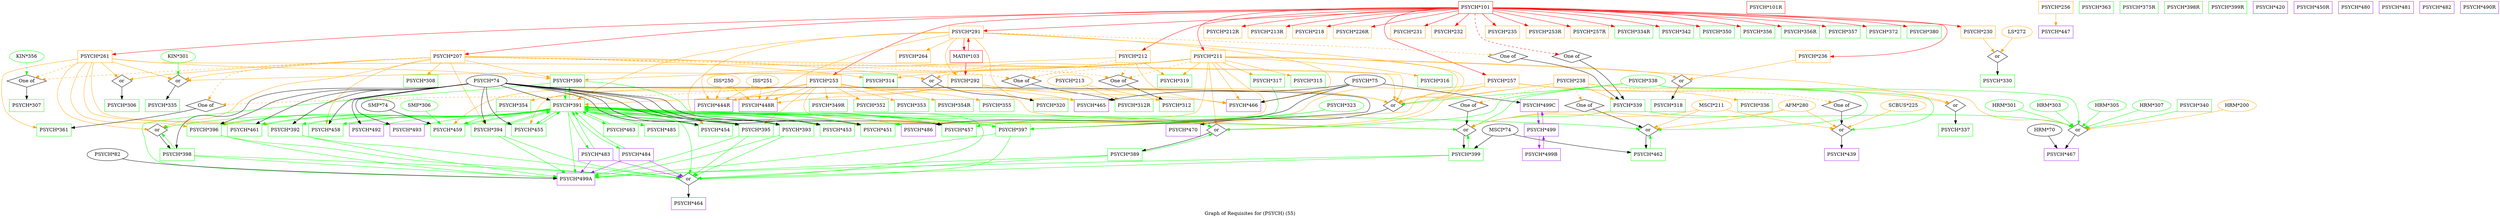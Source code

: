 strict digraph "" {
	graph [bb="0,0,6945.5,635",
		label="Graph of Requisites for (PSYCH) (55)",
		lheight=0.21,
		lp="3472.8,11.5",
		lwidth=3.69
	];
	node [label="\N"];
	"PSYCH*101"	[color=red,
		height=0.5,
		pos="2759.5,617",
		shape=box,
		width=1.4028];
	"PSYCH*207"	[color=orange,
		height=0.5,
		pos="1853.5,473",
		shape=box,
		width=1.4028];
	"PSYCH*101" -> "PSYCH*207"	[color=red,
		pos="e,1904.1,480.52 2708.6,611.39 2659.7,605.4 2585,592.03 2526.5,563 2504.2,551.93 2506.6,536.37 2483.5,527 2383.2,486.28 2105.3,501.35 \
1997.5,491 1970.1,488.37 1939.8,484.88 1914.1,481.74"];
	"PSYCH*211"	[color=orange,
		height=0.5,
		pos="1099.5,473",
		shape=box,
		width=1.4028];
	"PSYCH*101" -> "PSYCH*211"	[color=red,
		pos="e,1150.3,475.47 2708.8,615.46 2650.9,612.84 2555,602.26 2483.5,563 2464.2,552.41 2469.5,536.11 2449.5,527 2419.8,513.49 1420.5,483.39 \
1160.7,475.78"];
	"PSYCH*212"	[color=orange,
		height=0.5,
		pos="476.5,473",
		shape=box,
		width=1.4028];
	"PSYCH*101" -> "PSYCH*212"	[color=red,
		pos="e,527.34,475.59 2708.6,616.29 2572.4,616.39 2202.6,612.02 2092.5,563 2071.2,553.54 2076,535.97 2054.5,527 2045.6,523.27 827.04,484.96 \
537.64,475.91"];
	"PSYCH*212R"	[color=orange,
		height=0.5,
		pos="1609.5,545",
		shape=box,
		width=1.5556];
	"PSYCH*101" -> "PSYCH*212R"	[color=red,
		pos="e,1665.7,561.46 2708.9,614.92 2525.9,610.79 1897.3,594.72 1675.7,562.94"];
	"PSYCH*213R"	[color=orange,
		height=0.5,
		pos="1739.5,545",
		shape=box,
		width=1.5556];
	"PSYCH*101" -> "PSYCH*213R"	[color=red,
		pos="e,1795.7,561.44 2708.9,614.53 2540.8,609.44 2000.8,591.4 1805.9,562.98"];
	"PSYCH*218"	[color=orange,
		height=0.5,
		pos="1864.5,545",
		shape=box,
		width=1.4028];
	"PSYCH*101" -> "PSYCH*218"	[color=red,
		pos="e,1915.1,561.14 2708.7,616.52 2579.2,617.03 2226.4,613.45 1925.3,562.88"];
	"PSYCH*226R"	[color=orange,
		height=0.5,
		pos="1989.5,545",
		shape=box,
		width=1.5556];
	"PSYCH*101" -> "PSYCH*226R"	[color=red,
		pos="e,2045.5,560.45 2708.7,614.98 2592.8,612.04 2300.6,601.14 2059.5,563 2058.2,562.8 2056.9,562.58 2055.6,562.36"];
	"PSYCH*230"	[color=orange,
		height=0.5,
		pos="4641.5,545",
		shape=box,
		width=1.4028];
	"PSYCH*101" -> "PSYCH*230"	[color=red,
		pos="e,4590.8,561.47 2810.1,615.29 3081.5,611.37 4361.2,591.6 4580.9,562.89"];
	"PSYCH*231"	[color=orange,
		height=0.5,
		pos="2152.5,545",
		shape=box,
		width=1.4028];
	"PSYCH*101" -> "PSYCH*231"	[color=red,
		pos="e,2203.2,561.25 2708.8,614.21 2613.3,610.18 2400.1,597.96 2213.2,563.14"];
	"PSYCH*232"	[color=orange,
		height=0.5,
		pos="2271.5,545",
		shape=box,
		width=1.4028];
	"PSYCH*101" -> "PSYCH*232"	[color=red,
		pos="e,2322.2,561.16 2708.9,612.35 2630.1,606.09 2473.4,591.38 2332.3,563.22"];
	"PSYCH*235"	[color=orange,
		height=0.5,
		pos="2390.5,545",
		shape=box,
		width=1.4028];
	"PSYCH*101" -> "PSYCH*235"	[color=red,
		pos="e,2441.1,559.68 2709,608.51 2648.4,599.23 2544.1,582.27 2455.5,563 2454,562.68 2452.6,562.35 2451.1,562.02"];
	"PSYCH*236"	[color=orange,
		height=0.5,
		pos="286.5,473",
		shape=box,
		width=1.4028];
	"PSYCH*101" -> "PSYCH*236"	[color=red,
		pos="e,337.04,481.4 2708.7,614.93 2458.5,609.32 1333.3,580.11 416.5,491 393.81,488.8 368.98,485.71 347.16,482.78"];
	"PSYCH*253"	[color=orange,
		height=0.5,
		pos="3824.5,401",
		shape=box,
		width=1.4028];
	"PSYCH*101" -> "PSYCH*253"	[color=red,
		pos="e,3773.7,404.71 2810.2,614.28 2916.1,610.05 3157.3,596.89 3231.5,563 3253,553.2 3249.6,537.97 3270.5,527 3435,440.58 3657.6,413.66 \
3763.5,405.47"];
	"PSYCH*253R"	[color=orange,
		height=0.5,
		pos="2591.5,545",
		shape=box,
		width=1.5556];
	"PSYCH*101" -> "PSYCH*253R"	[color=red,
		pos="e,2632.5,563.07 2718.4,598.88 2695.3,589.26 2666.4,577.19 2641.9,567.01"];
	"PSYCH*257"	[color=orange,
		height=0.5,
		pos="3077.5,401",
		shape=box,
		width=1.4028];
	"PSYCH*101" -> "PSYCH*257"	[color=red,
		pos="e,3065.2,419.17 2810.1,609.68 2849.1,602.95 2903,589.45 2943.5,563 2971.8,544.52 3029.6,468.01 3059.2,427.47"];
	"PSYCH*257R"	[color=orange,
		height=0.5,
		pos="2759.5,545",
		shape=box,
		width=1.5556];
	"PSYCH*101" -> "PSYCH*257R"	[color=red,
		pos="e,2759.5,563.1 2759.5,598.7 2759.5,590.98 2759.5,581.71 2759.5,573.11"];
	"PSYCH*261"	[color=orange,
		height=0.5,
		pos="2260.5,473",
		shape=box,
		width=1.4028];
	"PSYCH*101" -> "PSYCH*261"	[color=red,
		pos="e,2311.2,489.22 2737.8,598.97 2725,588.76 2708.6,575.4 2694.5,563 2677,547.64 2677.6,536.75 2656.5,527 2522.7,465.23 2469.6,517.61 \
2321.1,491.08"];
	"PSYCH*291"	[color=orange,
		height=0.5,
		pos="2884.5,545",
		shape=box,
		width=1.4028];
	"PSYCH*101" -> "PSYCH*291"	[color=red,
		pos="e,2853.8,563.19 2790.1,598.88 2806.6,589.64 2827.1,578.13 2844.8,568.21"];
	"PSYCH*334R"	[color=green,
		height=0.5,
		pos="3047.5,545",
		shape=box,
		width=1.5556];
	"PSYCH*101" -> "PSYCH*334R"	[color=red,
		pos="e,2991.3,559.67 2810.3,603.65 2858,592.07 2929.4,574.7 2981.5,562.05"];
	of242	[height=0.5,
		label="One of",
		pos="5096.5,473",
		shape=diamond,
		width=1.6085];
	"PSYCH*101" -> of242	[color=red,
		pos="e,5044.2,474.81 2810.2,615.43 3106.9,612.01 4608.1,593.24 4700.5,563 4727.2,554.25 4726.4,537.41 4752.5,527 4846,489.74 4963.4,478.53 \
5034.1,475.24",
		style=dashed];
	"PSYCH*342"	[color=green,
		height=0.5,
		pos="3172.5,545",
		shape=box,
		width=1.4028];
	"PSYCH*101" -> "PSYCH*342"	[color=red,
		pos="e,3121.9,560.83 2810.1,610.45 2877.1,602.66 2998.7,586.93 3112,562.95"];
	"PSYCH*350"	[color=green,
		height=0.5,
		pos="3330.5,545",
		shape=box,
		width=1.4028];
	"PSYCH*101" -> "PSYCH*350"	[color=red,
		pos="e,3279.9,560.02 2810.1,613.24 2901.6,607.69 3100.4,593.06 3265.5,563 3267,562.73 3268.5,562.45 3270,562.15"];
	"PSYCH*356"	[color=green,
		height=0.5,
		pos="3449.5,545",
		shape=box,
		width=1.4028];
	"PSYCH*101" -> "PSYCH*356"	[color=red,
		pos="e,3398.9,561.07 2810.2,615.03 2916.1,612.3 3168.7,602.08 3388.8,562.9"];
	"PSYCH*356R"	[color=green,
		height=0.5,
		pos="3574.5,545",
		shape=box,
		width=1.5556];
	"PSYCH*101" -> "PSYCH*356R"	[color=red,
		pos="e,3518.5,561.17 2810.3,615.57 2931.7,613.87 3248.3,605.36 3508.5,563 3508.6,562.98 3508.7,562.97 3508.8,562.95"];
	"PSYCH*357"	[color=green,
		height=0.5,
		pos="3699.5,545",
		shape=box,
		width=1.4028];
	"PSYCH*101" -> "PSYCH*357"	[color=red,
		pos="e,3648.9,561.16 2810,616.75 2944.1,617.93 3319.7,615.99 3639,562.82"];
	"PSYCH*372"	[color=green,
		height=0.5,
		pos="3818.5,545",
		shape=box,
		width=1.4028];
	"PSYCH*101" -> "PSYCH*372"	[color=red,
		pos="e,3767.9,561.18 2810.3,614.8 2983.8,610.48 3553.7,594.35 3757.9,562.79"];
	"PSYCH*380"	[color=green,
		height=0.5,
		pos="3937.5,545",
		shape=box,
		width=1.4028];
	"PSYCH*101" -> "PSYCH*380"	[color=red,
		pos="e,3886.9,561.2 2810.3,615.13 2997.4,611.71 3648.3,597.64 3877,562.77"];
	or414	[height=0.5,
		label=or,
		pos="2220.5,401",
		shape=diamond,
		width=0.81703];
	"PSYCH*207" -> or414	[color=orange,
		pos="e,2199.1,406.08 1904.1,462.34 1981.1,447.66 2125.2,420.17 2188.9,408.03"];
	of239	[height=0.5,
		label="One of",
		pos="2363.5,401",
		shape=diamond,
		width=1.6085];
	"PSYCH*207" -> of239	[color=orange,
		pos="e,2328.1,408.01 1904.1,465.88 1980.8,456.49 2131.2,437.64 2258.5,419 2278.1,416.13 2299.7,412.69 2318.1,409.65",
		style=dashed];
	"PSYCH*308"	[color=green,
		height=0.5,
		pos="1932.5,401",
		shape=box,
		width=1.4028];
	"PSYCH*207" -> "PSYCH*308"	[color=orange,
		pos="e,1913.2,419.1 1873,454.7 1882.9,445.97 1895,435.24 1905.7,425.75"];
	of240	[height=0.5,
		label="One of",
		pos="618.5,401",
		shape=diamond,
		width=1.6085];
	"PSYCH*207" -> of240	[color=orange,
		pos="e,652.42,408.49 1802.9,471.67 1643.8,470.21 1138.8,462.22 723.5,419 703.35,416.9 681.19,413.48 662.45,410.26",
		style=dashed];
	of241	[height=0.5,
		label="One of",
		pos="334.5,401",
		shape=diamond,
		width=1.6085];
	"PSYCH*207" -> of241	[color=orange,
		pos="e,362.27,410.45 1803,470.79 1562.8,464.96 542.34,439.21 401.5,419 391.9,417.62 381.69,415.42 372.21,413.06",
		style=dashed];
	"PSYCH*314"	[color=green,
		height=0.5,
		pos="1655.5,401",
		shape=box,
		width=1.4028];
	"PSYCH*207" -> "PSYCH*314"	[color=orange,
		pos="e,1703.9,419.11 1805.3,454.97 1777.7,445.19 1742.7,432.84 1713.6,422.52"];
	or416	[height=0.5,
		label=or,
		pos="1196.5,401",
		shape=diamond,
		width=0.81703];
	"PSYCH*207" -> or416	[color=orange,
		pos="e,1212.5,409.6 1803,472.55 1697,472.64 1444.4,467.26 1239.5,419 1233.7,417.64 1227.7,415.66 1222.1,413.52"];
	or418	[height=0.5,
		label=or,
		pos="2068.5,401",
		shape=diamond,
		width=0.81703];
	"PSYCH*207" -> or418	[color=orange,
		pos="e,2050.3,407.94 1904.2,455.5 1946.7,441.65 2005.9,422.39 2040.4,411.15"];
	of244	[height=0.5,
		label="One of",
		pos="3685.5,329",
		shape=diamond,
		width=1.6085];
	"PSYCH*207" -> of244	[color=orange,
		pos="e,3657.8,338.4 1904.2,466.22 1939.5,462.41 1987.8,457.65 2030.5,455 2594.1,419.99 2740.4,490.95 3300.5,419 3429.9,402.37 3579.6,\
361.31 3648,341.31",
		style=dashed];
	"PSYCH*390"	[color=green,
		height=0.5,
		pos="1774.5,401",
		shape=box,
		width=1.4028];
	"PSYCH*207" -> "PSYCH*390"	[color=orange,
		pos="e,1793.8,419.1 1834,454.7 1824.1,445.97 1812,435.24 1801.3,425.75"];
	"PSYCH*394"	[color=green,
		height=0.5,
		pos="1172.5,257",
		shape=box,
		width=1.4028];
	"PSYCH*207" -> "PSYCH*394"	[color=orange,
		pos="e,1184.2,275.22 1802.7,470.51 1690.6,466.63 1425.4,453.92 1343.5,419 1275.4,389.97 1218,321.21 1190.2,283.62"];
	or421	[height=0.5,
		label=or,
		pos="2331.5,257",
		shape=diamond,
		width=0.81703];
	"PSYCH*207" -> or421	[color=orange,
		pos="e,2315.5,265.38 1852.8,455 1852.8,435.52 1855.8,403.63 1872.5,383 1992.7,234.51 2103.8,323.81 2288.5,275 2294.2,273.49 2300.2,271.44 \
2305.9,269.28"];
	"PSYCH*458"	[color=green,
		height=0.5,
		pos="1053.5,257",
		shape=box,
		width=1.4028];
	"PSYCH*207" -> "PSYCH*458"	[color=orange,
		pos="e,1079,275 1802.7,470.88 1681,467.63 1375.9,455.93 1281.5,419 1257,409.41 1255.8,398.48 1234.5,383 1183.9,346.18 1123.9,305.28 1087.3,\
280.61"];
	or427	[height=0.5,
		label=or,
		pos="3504.5,329",
		shape=diamond,
		width=0.81703];
	"PSYCH*207" -> or427	[color=orange,
		pos="e,3485.3,335.25 1904.2,466.24 1939.5,462.43 1987.8,457.68 2030.5,455 2300.5,438.06 2984.3,481.59 3247.5,419 3284.3,410.26 3289.2,\
396.37 3324.5,383 3352.4,372.46 3432.2,349.94 3475.6,337.93"];
	"PSYCH*211" -> of240	[color=orange,
		pos="e,648.48,409.81 1048.9,467.13 971.34,459.3 818.7,442.38 690.5,419 680.08,417.1 668.89,414.66 658.52,412.22",
		style=dashed];
	"PSYCH*211" -> of241	[color=orange,
		pos="e,362.63,410.29 1048.8,471.14 933.2,468.54 641.67,458.29 401.5,419 392.02,417.45 381.92,415.21 372.51,412.86",
		style=dashed];
	"PSYCH*211" -> "PSYCH*314"	[color=orange,
		pos="e,1604.9,416 1150,469.03 1239.5,463.21 1431.1,448.28 1590.5,419 1592,418.73 1593.5,418.44 1595,418.15"];
	"PSYCH*211" -> or416	[color=orange,
		pos="e,1183.5,411.38 1123.5,454.7 1139.3,443.26 1159.9,428.4 1175.2,417.37"];
	"PSYCH*211" -> or418	[color=orange,
		pos="e,2049,407.19 1150.1,471.78 1286.5,470.6 1673.4,463.28 1991.5,419 2007.4,416.78 2025,413.02 2039.3,409.6"];
	"PSYCH*211" -> "PSYCH*390"	[color=orange,
		pos="e,1723.9,417.06 1150.2,470.89 1254.3,467.9 1499.8,457.24 1714.1,418.85"];
	"PSYCH*211" -> or427	[color=orange,
		pos="e,3485.6,335.53 1150,470.73 1463,462.89 3123.9,421.17 3136.5,419 3187.6,410.24 3197.2,395.76 3247.5,383 3332.5,361.43 3356,366.44 \
3441.5,347 3452.8,344.43 3465.1,341.2 3475.9,338.25"];
	"PSYCH*315"	[color=green,
		height=0.5,
		pos="1060.5,401",
		shape=box,
		width=1.4028];
	"PSYCH*211" -> "PSYCH*315"	[color=orange,
		pos="e,1070,419.1 1089.9,454.7 1085.4,446.64 1079.9,436.89 1075,427.98"];
	"PSYCH*316"	[color=green,
		height=0.5,
		pos="941.5,401",
		shape=box,
		width=1.4028];
	"PSYCH*211" -> "PSYCH*316"	[color=orange,
		pos="e,980.03,419.07 1060.8,454.88 1039.2,445.31 1012.1,433.3 989.23,423.15"];
	"PSYCH*317"	[color=green,
		height=0.5,
		pos="783.5,401",
		shape=box,
		width=1.4028];
	"PSYCH*211" -> "PSYCH*317"	[color=orange,
		pos="e,834.18,415.51 1048.9,462.05 998.06,451.89 917.63,435.33 848.5,419 847.05,418.66 845.57,418.3 844.09,417.95"];
	or415	[height=0.5,
		label=or,
		pos="72.5,401",
		shape=diamond,
		width=0.81703];
	"PSYCH*211" -> or415	[color=orange,
		pos="e,91.707,407.22 1048.9,470.28 878.24,464.3 324.99,443.49 148.5,419 132.92,416.84 115.8,413.13 101.77,409.73"];
	"PSYCH*319"	[color=green,
		height=0.5,
		pos="208.5,401",
		shape=box,
		width=1.4028];
	"PSYCH*211" -> "PSYCH*319"	[color=orange,
		pos="e,259.19,417.36 1048.9,472.57 919.83,473.23 568.2,469.94 269.35,419.11"];
	or419	[height=0.5,
		label=or,
		pos="704.5,329",
		shape=diamond,
		width=0.81703];
	"PSYCH*211" -> or419	[color=orange,
		pos="e,702.89,346.12 1048.7,471.8 957.17,470.34 769.67,462.04 723.5,419 706.55,403.2 702.79,376.3 702.66,356.2"];
	or420	[height=0.5,
		label=or,
		pos="3042.5,257",
		shape=diamond,
		width=0.81703];
	"PSYCH*211" -> or420	[color=orange,
		pos="e,3027.8,265.98 1150.2,470.65 1224.6,467.4 1366.9,456.39 1481.5,419 1513.6,408.51 1516.1,392.71 1548.5,383 1719.5,331.72 1775.3,\
390.33 1948.5,347 1988.3,337.04 1993.5,319.91 2033.5,311 2454.6,217.33 2582.9,370.86 3003.5,275 3008.5,273.87 3013.6,272.12 3018.4,\
270.16"];
	"PSYCH*393"	[color=green,
		height=0.5,
		pos="1291.5,257",
		shape=box,
		width=1.4028];
	"PSYCH*211" -> "PSYCH*393"	[color=orange,
		pos="e,1240.9,272.96 1111,454.92 1122.6,435.36 1136.6,403.41 1119.5,383 1061.6,313.71 977.43,416.29 919.5,347 909.24,334.73 908.85,322.94 \
919.5,311 964.08,260.98 1147.5,286.31 1231,274.62"];
	"PSYCH*453"	[color=green,
		height=0.5,
		pos="934.5,257",
		shape=box,
		width=1.4028];
	"PSYCH*211" -> "PSYCH*453"	[color=orange,
		pos="e,913.2,275.38 1048.9,466.86 991.12,459.82 901.93,444.99 881.5,419 872.29,407.28 875.81,336.09 886.5,311 890.97,300.51 898.41,290.72 \
906.12,282.48"];
	"PSYCH*466"	[color=purple,
		height=0.5,
		pos="2528.5,329",
		shape=box,
		width=1.4028];
	"PSYCH*211" -> "PSYCH*466"	[color=orange,
		pos="e,2477.8,339.98 1150.4,469.71 1253,464.5 1481.1,449.74 1552.5,419 1575.4,409.14 1572.3,392.01 1595.5,383 1682,349.45 2337.3,356.87 \
2429.5,347 2442,345.67 2455.2,343.75 2467.8,341.67"];
	"PSYCH*212" -> of240	[color=orange,
		pos="e,597.33,412.43 511.24,454.88 534.8,443.26 565.65,428.05 588.22,416.93",
		style=dashed];
	"PSYCH*212" -> of241	[color=orange,
		pos="e,355.67,412.43 441.76,454.88 418.2,443.26 387.35,428.05 364.78,416.93",
		style=dashed];
	"PSYCH*212" -> "PSYCH*319"	[color=orange,
		pos="e,259,416.67 425.7,459.6 385.54,449.69 327.82,435.21 268.86,419.33"];
	"PSYCH*212" -> "PSYCH*466"	[color=orange,
		pos="e,2477.8,340 527.29,470.56 718.53,464.95 1389,443.7 1481.5,419 1515.7,409.87 1518.3,391.93 1552.5,383 1741.2,333.77 2235.5,367.55 \
2429.5,347 2442,345.68 2455.2,343.76 2467.8,341.69"];
	"PSYCH*454"	[color=green,
		height=0.5,
		pos="657.5,257",
		shape=box,
		width=1.4028];
	"PSYCH*212" -> "PSYCH*454"	[color=orange,
		pos="e,606.88,272.87 425.88,465.56 336.08,453.89 157.44,429.5 148.5,419 138.13,406.82 139.39,396.15 148.5,383 263.52,217.02 392.44,314.06 \
596.78,274.9"];
	or417	[height=0.5,
		label=or,
		pos="4641.5,473",
		shape=diamond,
		width=0.81703];
	"PSYCH*230" -> or417	[color=orange,
		pos="e,4641.5,491.1 4641.5,526.7 4641.5,518.98 4641.5,509.71 4641.5,501.11"];
	"PSYCH*236" -> or415	[color=orange,
		pos="e,89.134,408.92 235.66,457.35 201.48,447.22 155.52,433.09 115.5,419 110.01,417.07 104.18,414.87 98.645,412.7"];
	"PSYCH*253" -> of244	[color=orange,
		pos="e,3706.6,340.64 3790.5,382.88 3767.7,371.38 3737.9,356.37 3715.8,345.28",
		style=dashed];
	"PSYCH*253" -> or427	[color=orange,
		pos="e,3520.6,337.19 3773.8,393.22 3717.7,385.04 3625.1,369.54 3547.5,347 3541.8,345.35 3535.8,343.24 3530.2,341.07"];
	"PSYCH*253" -> or420	[color=orange,
		pos="e,3070.8,257.71 3773.7,389.77 3731.5,380.6 3670.2,365.72 3618.5,347 3583.4,334.29 3578.5,321.11 3542.5,311 3375.3,264 3165.9,258.04 \
3081,257.72"];
	"PSYCH*349R"	[color=green,
		height=0.5,
		pos="4047.5,329",
		shape=box,
		width=1.5556];
	"PSYCH*253" -> "PSYCH*349R"	[color=orange,
		pos="e,3993.2,347.04 3875.1,384.12 3907.1,374.06 3948.9,360.96 3983.3,350.17"];
	"PSYCH*352"	[color=green,
		height=0.5,
		pos="4172.5,329",
		shape=box,
		width=1.4028];
	"PSYCH*253" -> "PSYCH*352"	[color=orange,
		pos="e,4121.8,344.71 3875,392.18 3930.7,383.24 4023,367.44 4111.9,347.03"];
	"PSYCH*353"	[color=green,
		height=0.5,
		pos="4291.5,329",
		shape=box,
		width=1.4028];
	"PSYCH*253" -> "PSYCH*353"	[color=orange,
		pos="e,4240.9,344.9 3875,395.82 3950.5,389.06 4097.1,373.88 4230.9,346.95"];
	"PSYCH*354"	[color=green,
		height=0.5,
		pos="4826.5,329",
		shape=box,
		width=1.4028];
	"PSYCH*253" -> "PSYCH*354"	[color=orange,
		pos="e,4775.9,345.17 3875.3,398.62 4042.2,393.84 4573.5,376.77 4765.9,346.79"];
	"PSYCH*354R"	[color=green,
		height=0.5,
		pos="4416.5,329",
		shape=box,
		width=1.5556];
	"PSYCH*253" -> "PSYCH*354R"	[color=orange,
		pos="e,4360.5,345.05 3875.3,397.45 3969.5,392.15 4177.7,377.78 4350.5,347 4350.6,346.98 4350.7,346.96 4350.8,346.95"];
	"PSYCH*355"	[color=green,
		height=0.5,
		pos="4707.5,329",
		shape=box,
		width=1.4028];
	"PSYCH*253" -> "PSYCH*355"	[color=orange,
		pos="e,4657,344.22 3875.1,400.07 4004.1,399.52 4354.9,393.5 4642.5,347 4644,346.76 4645.5,346.5 4647,346.23"];
	"PSYCH*395"	[color=green,
		height=0.5,
		pos="2429.5,257",
		shape=box,
		width=1.4028];
	"PSYCH*253" -> "PSYCH*395"	[color=orange,
		pos="e,2480.2,273.38 3773.6,400.6 3637.5,401.49 3267.9,398.91 3159.5,347 3139.7,337.49 3145.5,320.28 3125.5,311 2999.8,252.57 2644.7,\
296.69 2490.5,274.99"];
	or422	[height=0.5,
		label=or,
		pos="4991.5,257",
		shape=diamond,
		width=0.81703];
	"PSYCH*253" -> or422	[color=orange,
		pos="e,4965.1,258.87 3873.2,382.92 3895.8,373.89 3922.5,361.64 3944.5,347 3963.9,334.11 3961.1,320.18 3982.5,311 4028,291.45 4779.6,265.11 \
4955.1,259.21"];
	"PSYCH*444R"	[color=purple,
		height=0.5,
		pos="2653.5,329",
		shape=box,
		width=1.5556];
	"PSYCH*253" -> "PSYCH*444R"	[color=orange,
		pos="e,2709.7,345.47 3773.9,398.97 3588.6,395 2946.1,379.27 2719.9,346.97"];
	"PSYCH*448R"	[color=purple,
		height=0.5,
		pos="2783.5,329",
		shape=box,
		width=1.5556];
	"PSYCH*253" -> "PSYCH*448R"	[color=orange,
		pos="e,2839.7,345.45 3773.7,398.6 3602.9,393.66 3048.9,375.92 2849.8,346.97"];
	"PSYCH*455"	[color=green,
		height=0.5,
		pos="2667.5,257",
		shape=box,
		width=1.4028];
	"PSYCH*253" -> "PSYCH*455"	[color=orange,
		pos="e,2718.2,273.3 3773.9,400.91 3671.5,401.57 3432.9,397.02 3240.5,347 3202.4,337.09 3197.7,320.77 3159.5,311 2975.6,263.93 2918.4,\
308.33 2728.2,275.1"];
	"PSYCH*459"	[color=green,
		height=0.5,
		pos="4108.5,257",
		shape=box,
		width=1.4028];
	"PSYCH*253" -> "PSYCH*459"	[color=orange,
		pos="e,4159.4,261.55 3875,398.47 4044.7,393.08 4584.4,373.9 4609.5,347 4620.4,335.31 4620.2,322.89 4609.5,311 4594.9,294.82 4300,271.75 \
4169.6,262.29"];
	"PSYCH*257" -> or427	[color=orange,
		pos="e,3488.5,337.4 3128.2,393.69 3225.2,381.52 3429.9,355.3 3461.5,347 3467.2,345.5 3473.2,343.45 3478.9,341.29"];
	"PSYCH*257" -> or419	[color=orange,
		pos="e,728.65,332.39 3026.9,392.38 3001.4,388.86 2969.9,385.02 2941.5,383 2045,319.17 1817.3,390.44 919.5,347 855.54,343.91 781.1,337.36 \
738.71,333.35"];
	"PSYCH*257" -> or420	[color=orange,
		pos="e,3032.1,268.93 3042.3,382.94 3028.5,374.25 3014.2,362.26 3006.5,347 2994.8,323.57 3011,295.34 3025.3,277.05"];
	"PSYCH*336"	[color=green,
		height=0.5,
		pos="3066.5,329",
		shape=box,
		width=1.4028];
	"PSYCH*257" -> "PSYCH*336"	[color=orange,
		pos="e,3069.2,347.1 3074.8,382.7 3073.6,374.98 3072.1,365.71 3070.8,357.11"];
	"PSYCH*397"	[color=green,
		height=0.5,
		pos="2944.5,257",
		shape=box,
		width=1.4028];
	"PSYCH*257" -> "PSYCH*397"	[color=orange,
		pos="e,2995.1,273.06 3128.3,393.97 3222.1,382.6 3414,358.12 3423.5,347 3433.9,334.86 3434.3,322.79 3423.5,311 3393.4,278.25 3083.1,282.84 \
3005.2,274.46"];
	"PSYCH*457"	[color=green,
		height=0.5,
		pos="2786.5,257",
		shape=box,
		width=1.4028];
	"PSYCH*257" -> "PSYCH*457"	[color=orange,
		pos="e,2837.1,267.01 3098.2,382.92 3118.7,363.94 3144.5,333.08 3125.5,311 3090.2,269.98 2938,283.63 2884.5,275 2872.4,273.05 2859.6,270.89 \
2847.3,268.77"];
	"PSYCH*261" -> or414	[color=orange,
		pos="e,2227.9,414.93 2250.6,454.7 2245.3,445.37 2238.7,433.77 2233,423.83"];
	"PSYCH*261" -> of239	[color=orange,
		pos="e,2346.3,413.69 2285.7,454.88 2301.6,444.08 2322,430.19 2338,419.36",
		style=dashed];
	"PSYCH*261" -> or418	[color=orange,
		pos="e,2085.2,408.76 2211,454.88 2181.9,444.7 2144.5,431.4 2111.5,419 2106.1,416.95 2100.2,414.7 2094.7,412.53"];
	"PSYCH*261" -> "PSYCH*390"	[color=orange,
		pos="e,1825,411.2 2209.9,463.91 2191.2,461 2169.9,457.76 2150.5,455 2027.2,437.48 1995.7,437.65 1872.5,419 1860.4,417.17 1847.5,415.06 \
1835.2,412.95"];
	"PSYCH*261" -> or421	[color=orange,
		pos="e,2325.7,271.84 2265.3,454.94 2273.8,425.39 2292.2,362.89 2310.5,311 2314,301.13 2318.2,290.37 2321.9,281.14"];
	"PSYCH*261" -> or427	[color=orange,
		pos="e,3491.3,339.03 2311.2,456.55 2314,455.96 2316.8,455.44 2319.5,455 2540.2,419.8 3107.8,473.75 3324.5,419 3385.4,403.61 3449.8,365.78 \
3482.5,344.74"];
	"PSYCH*361"	[color=green,
		height=0.5,
		pos="3654.5,257",
		shape=box,
		width=1.4028];
	"PSYCH*261" -> "PSYCH*361"	[color=orange,
		pos="e,3635.7,275.28 2311.2,456.54 2314,455.95 2316.8,455.43 2319.5,455 2553.4,417.94 3154,473.14 3384.5,419 3459.6,401.36 3476.7,387.3 \
3542.5,347 3573.8,327.82 3606.3,301.11 3628.2,281.97"];
	"PSYCH*392"	[color=green,
		height=0.5,
		pos="1806.5,257",
		shape=box,
		width=1.4028];
	"PSYCH*261" -> "PSYCH*392"	[color=orange,
		pos="e,1755.9,273.3 2234,454.97 2218.7,444.88 2199.2,431.63 2182.5,419 2162.6,403.98 2162.6,392.36 2139.5,383 2037.9,341.83 1722.1,427.3 \
1647.5,347 1636.6,335.28 1638.1,323.98 1647.5,311 1650.6,306.67 1702.5,289.86 1746.2,276.31"];
	"PSYCH*396"	[color=green,
		height=0.5,
		pos="2548.5,257",
		shape=box,
		width=1.4028];
	"PSYCH*261" -> "PSYCH*396"	[color=orange,
		pos="e,2512.7,275 2311.1,457.44 2359.5,443.29 2426,423.33 2430.5,419 2467.1,383.67 2437.2,351.14 2468.5,311 2478,298.83 2491.1,288.53 \
2503.9,280.33"];
	"PSYCH*461"	[color=green,
		height=0.5,
		pos="1687.5,257",
		shape=box,
		width=1.4028];
	"PSYCH*261" -> "PSYCH*461"	[color=orange,
		pos="e,1665.6,275.22 2209.7,455.21 2187.1,446.38 2160.8,434.21 2139.5,419 2121.8,406.37 2126,392.49 2106.5,383 2012.3,337.19 1707.7,423.85 \
1636.5,347 1618.7,327.77 1638.2,301.23 1658,282.14"];
	"PSYCH*291" -> or427	[color=orange,
		pos="e,3493.6,340.52 2935,531.14 3003.5,513.74 3129.7,481.79 3237.5,455 3302.8,438.78 3323.6,447.6 3384.5,419 3424.2,400.34 3463.9,367.46 \
3486.2,347.31"];
	"PSYCH*291" -> "PSYCH*466"	[color=orange,
		pos="e,2532,347.16 2833.9,529.23 2830.7,528.44 2827.6,527.69 2824.5,527 2730.8,505.88 2689,547.65 2611.5,491 2566.6,458.15 2544.1,393.75 \
2534.5,357.13"];
	"PSYCH*291" -> "PSYCH*444R"	[color=orange,
		pos="e,2625.2,347.03 2833.8,529.45 2830.7,528.61 2827.5,527.78 2824.5,527 2756,509.36 2731.8,524.49 2669.5,491 2628.5,468.97 2611.9,461.74 \
2593.5,419 2587.2,404.3 2586.9,397.59 2593.5,383 2598.7,371.52 2607.7,361.52 2617.2,353.4"];
	"PSYCH*291" -> "PSYCH*448R"	[color=orange,
		pos="e,2839.5,345.33 2910.5,526.78 2922,517.65 2934.2,505.34 2940.5,491 2959.8,447.04 2969.5,421.97 2941.5,383 2935.7,374.87 2889.9,360.04 \
2849.2,348.13"];
	"PSYCH*264"	[color=orange,
		height=0.5,
		pos="2729.5,473",
		shape=box,
		width=1.4028];
	"PSYCH*291" -> "PSYCH*264"	[color=orange,
		pos="e,2767.3,491.07 2846.6,526.88 2825.5,517.35 2799,505.41 2776.6,495.28"];
	"MATH*103"	[color=red,
		height=0.5,
		pos="2884.5,473",
		shape=box,
		width=1.3194];
	"PSYCH*291" -> "MATH*103"	[color=red,
		pos="e,2878.6,491.1 2878.6,526.7 2877.8,518.98 2877.6,509.71 2877.9,501.11"];
	"PSYCH*292"	[color=orange,
		height=0.5,
		pos="2767.5,401",
		shape=box,
		width=1.4028];
	"PSYCH*291" -> "PSYCH*292"	[color=orange,
		pos="e,2777.5,419.22 2863.9,526.89 2852.5,516.98 2838.6,503.94 2827.5,491 2810.5,471.13 2794.1,446.31 2782.8,427.93"];
	of243	[height=0.5,
		label="One of",
		pos="3937.5,473",
		shape=diamond,
		width=1.6085];
	"PSYCH*291" -> of243	[color=orange,
		pos="e,3885.3,474.77 2935.2,534.05 2950.4,531.39 2967.1,528.76 2982.5,527 3317.8,488.75 3722.5,477.83 3875.2,474.95",
		style=dashed];
	"PSYCH*391"	[color=green,
		height=0.5,
		pos="1707.5,329",
		shape=box,
		width=1.4028];
	"PSYCH*291" -> "PSYCH*391"	[color=orange,
		pos="e,1758,333.46 2833.9,528.79 2830.8,528.11 2827.6,527.5 2824.5,527 2737.3,512.87 2101.6,543.37 2030.5,491 1989.4,460.74 2030.4,416.05 \
1991.5,383 1958.6,355 1841.2,340.68 1768,334.31"];
	"PSYCH*465"	[color=purple,
		height=0.5,
		pos="2908.5,329",
		shape=box,
		width=1.4028];
	"PSYCH*291" -> "PSYCH*465"	[color=orange,
		pos="e,2940.6,347.12 2933.1,526.97 2949.2,518.73 2965.3,507.06 2974.5,491 2998.3,449.33 2995.3,426.28 2974.5,383 2968.8,371.18 2959.1,\
361.17 2948.8,353.14"];
	"PSYCH*339"	[color=green,
		height=0.5,
		pos="5685.5,329",
		shape=box,
		width=1.4028];
	of242 -> "PSYCH*339"	[pos="e,5634.7,344.81 5128.9,464.94 5210.6,447.02 5431.5,397.76 5624.9,347.36"];
	"PSYCH*306"	[color=green,
		height=0.5,
		pos="2212.5,329",
		shape=box,
		width=1.4028];
	or414 -> "PSYCH*306"	[pos="e,2214.5,347.12 2218.6,383.76 2217.7,375.87 2216.6,366.16 2215.6,357.18"];
	"PSYCH*307"	[color=green,
		height=0.5,
		pos="2370.5,329",
		shape=box,
		width=1.4028];
	of239 -> "PSYCH*307"	[pos="e,2368.8,347.45 2365.2,383.41 2365.9,375.71 2366.9,366.34 2367.7,357.62"];
	"PSYCH*312"	[color=green,
		height=0.5,
		pos="604.5,329",
		shape=box,
		width=1.4028];
	of240 -> "PSYCH*312"	[pos="e,607.92,347.12 615.25,383.76 613.67,375.87 611.73,366.16 609.94,357.18"];
	"PSYCH*312R"	[color=green,
		height=0.5,
		pos="405.5,329",
		shape=box,
		width=1.5556];
	of241 -> "PSYCH*312R"	[pos="e,388.17,347.08 347.85,386.83 357.12,377.69 369.75,365.25 380.82,354.33"];
	"PSYCH*320"	[color=green,
		height=0.5,
		pos="979.5,329",
		shape=box,
		width=1.4028];
	or416 -> "PSYCH*320"	[pos="e,1030.1,344.24 1179.9,393.06 1171.9,389.85 1162.3,386.07 1153.5,383 1116.1,369.92 1073.5,356.92 1039.8,347.06"];
	"PSYCH*335"	[color=green,
		height=0.5,
		pos="2093.5,329",
		shape=box,
		width=1.4028];
	or418 -> "PSYCH*335"	[pos="e,2087.4,347.11 2073.6,385.83 2076.6,377.45 2080.4,366.54 2084,356.6"];
	of244 -> "PSYCH*361"	[pos="e,3662.1,275.13 3678.8,312.81 3675.1,304.49 3670.4,293.94 3666.2,284.32"];
	"PSYCH*390" -> "PSYCH*391"	[color=green,
		pos="e,1718,347.1 1752,382.7 1743.1,374.3 1733.1,364.07 1724.8,354.86"];
	or425	[height=0.5,
		label=or,
		pos="2083.5,113",
		shape=diamond,
		width=0.81703];
	"PSYCH*390" -> or425	[color=green,
		pos="e,2056.6,114.63 1723.9,385.09 1720.7,384.34 1717.6,383.63 1714.5,383 1703,380.64 882.27,283.83 874.5,275 863.93,262.99 864.03,251.1 \
874.5,239 953.27,147.98 1852.1,119.91 2046.6,114.88"];
	"PSYCH*499A"	[color=purple,
		height=0.5,
		pos="2365.5,113",
		shape=box,
		width=1.5417];
	"PSYCH*390" -> "PSYCH*499A"	[color=green,
		pos="e,2421.2,114.87 1825.2,386.08 1860.2,376.11 1907.5,361.87 1948.5,347 1987.1,333 1993.5,320.05 2033.5,311 2121.6,291.07 2783.1,340.26 \
2845.5,275 2969.7,145.19 2589.6,120.03 2431.3,115.16"];
	"PSYCH*394" -> "PSYCH*391"	[color=green,
		pos="e,1657,324.84 1223.1,270.96 1229,272.48 1234.9,273.88 1240.5,275 1384.9,303.62 1557.1,318 1646.7,324.15"];
	"PSYCH*394" -> or425	[color=green,
		pos="e,2057.9,115.44 1223.3,241.16 1226.1,240.41 1228.8,239.69 1231.5,239 1372.7,202.8 1407.6,190.27 1551.5,167 1737.1,136.99 1962,121.29 \
2047.9,116.04"];
	"PSYCH*394" -> "PSYCH*499A"	[color=green,
		pos="e,2309.8,118.38 1223.2,240.86 1226,240.19 1228.8,239.56 1231.5,239 1292.3,226.37 1723.8,173.83 1785.5,167 1971.7,146.4 2192.2,127.86 \
2299.8,119.18"];
	"PSYCH*398"	[color=green,
		height=0.5,
		pos="2202.5,185",
		shape=box,
		width=1.4028];
	or421 -> "PSYCH*398"	[pos="e,2228,203.04 2314.7,249.16 2294.9,239.72 2262,222.27 2236.9,208.1"];
	"PSYCH*458" -> "PSYCH*391"	[color=green,
		pos="e,1656.8,326.59 1104.1,271.08 1109.9,272.58 1115.8,273.94 1121.5,275 1311.2,310.43 1539.4,322.36 1646.5,326.23"];
	"PSYCH*470"	[color=purple,
		height=0.5,
		pos="3504.5,257",
		shape=box,
		width=1.4028];
	or427 -> "PSYCH*470"	[pos="e,3504.5,275.1 3504.5,310.7 3504.5,302.98 3504.5,293.71 3504.5,285.11"];
	"PSYCH*451"	[color=green,
		height=0.5,
		pos="776.5,257",
		shape=box,
		width=1.4028];
	"PSYCH*317" -> "PSYCH*451"	[color=green,
		pos="e,777.35,275.19 782.66,382.87 781.46,358.67 779.27,314.21 777.85,285.39"];
	"PSYCH*318"	[color=green,
		height=0.5,
		pos="50.5,329",
		shape=box,
		width=1.4028];
	or415 -> "PSYCH*318"	[pos="e,55.907,347.2 67.942,385.5 65.345,377.23 62.008,366.62 58.95,356.89"];
	"PSYCH*337"	[color=green,
		height=0.5,
		pos="538.5,257",
		shape=box,
		width=1.4028];
	or419 -> "PSYCH*337"	[pos="e,579.09,275.12 687.98,321.03 664.96,311.33 622.28,293.33 588.39,279.04"];
	"PSYCH*389"	[color=green,
		height=0.5,
		pos="3023.5,185",
		shape=box,
		width=1.4028];
	or420 -> "PSYCH*389"	[pos="e,3022.3,203.19 3034.1,244.13 3030.4,235.61 3026.7,223.8 3024.2,213.04"];
	"PSYCH*393" -> "PSYCH*391"	[color=green,
		pos="e,1656.9,318.59 1342,265.38 1360,268.39 1380.2,271.89 1398.5,275 1484.9,289.69 1584.5,306.23 1646.8,316.87"];
	"PSYCH*393" -> or425	[color=green,
		pos="e,2060.8,117.19 1342.1,242.31 1347,241.13 1351.8,240.01 1356.5,239 1622.5,181.47 1947.8,133.33 2050.7,118.62"];
	"PSYCH*393" -> "PSYCH*499A"	[color=green,
		pos="e,2309.9,118.45 1342.1,241.88 1346.9,240.79 1351.8,239.81 1356.5,239 1545.1,206.67 1602.4,258.58 1785.5,203 1817.1,193.41 1819,176.89 \
1850.5,167 1892.4,153.85 2170.5,129.88 2299.7,119.28"];
	"PSYCH*453" -> "PSYCH*391"	[color=green,
		pos="e,1656.9,325.4 985.06,271.15 990.93,272.64 996.83,273.98 1002.5,275 1126.1,297.15 1499.3,317.35 1646.7,324.88"];
	"PSYCH*454" -> "PSYCH*391"	[color=green,
		pos="e,1656.8,326.72 708.05,271.26 713.92,272.73 719.82,274.04 725.5,275 904.65,305.2 1461.1,321.61 1646.7,326.46"];
	"PSYCH*330"	[color=green,
		height=0.5,
		pos="5204.5,401",
		shape=box,
		width=1.4028];
	or417 -> "PSYCH*330"	[pos="e,5153.9,416.01 4667.1,470.63 4740.9,466.4 4960.3,451.78 5139.5,419 5141,418.73 5142.5,418.45 5144,418.15"];
	"PSYCH*354" -> "PSYCH*459"	[color=green,
		pos="e,4159.2,260.8 4775.9,312.92 4772.7,312.21 4769.6,311.56 4766.5,311 4652.7,290.51 4309.8,269.41 4169.4,261.38"];
	"PSYCH*395" -> "PSYCH*391"	[color=green,
		pos="e,1758,315.81 2378.8,274.95 2378.7,274.96 2378.6,274.98 2378.5,275 2116.4,319.49 2044,269.17 1781.5,311 1777.1,311.7 1772.6,312.57 \
1768,313.54"];
	"PSYCH*395" -> or425	[color=green,
		pos="e,2103.7,118.63 2401.5,238.95 2368.8,219.57 2312.7,187.93 2261.5,167 2211,146.33 2149.4,129.82 2113.5,121.01"];
	"PSYCH*395" -> "PSYCH*499A"	[color=green,
		pos="e,2373.2,131.19 2421.8,238.87 2410.8,214.46 2390.5,169.43 2377.5,140.64"];
	"PSYCH*399"	[color=green,
		height=0.5,
		pos="4991.5,185",
		shape=box,
		width=1.4028];
	or422 -> "PSYCH*399"	[pos="e,4985.6,203.02 4986,242.17 4984.9,233.92 4984.5,223.15 4984.9,213.26"];
	"PSYCH*455" -> "PSYCH*391"	[color=green,
		pos="e,1758.1,323.33 2616.8,274.95 2616.7,274.96 2616.6,274.98 2616.5,275 2299.9,327.06 2215.5,287.83 1895.5,311 1853.1,314.07 1805.1,\
318.69 1768.2,322.33"];
	"PSYCH*459" -> "PSYCH*391"	[color=green,
		pos="e,1758,325.24 4057.7,260.83 3983.9,264.57 3842.9,271.12 3722.5,275 2976,299.06 2788.8,283.55 2042.5,311 1946.7,314.52 1835.3,320.81 \
1768,324.67"];
	"PSYCH*397" -> "PSYCH*391"	[color=green,
		pos="e,1758.1,325.21 2893.8,269.48 2881,271.63 2867.3,273.63 2854.5,275 2480.7,314.89 2384.9,292.11 2009.5,311 1926.2,315.19 1829.5,320.98 \
1768.4,324.6"];
	"PSYCH*397" -> or425	[color=green,
		pos="e,2105.6,117.57 2893.9,247.24 2878.4,244.57 2861.2,241.64 2845.5,239 2562.7,191.52 2220.5,136.12 2115.6,119.18"];
	"PSYCH*397" -> "PSYCH*499A"	[color=green,
		pos="e,2421.3,114.12 2937.3,238.84 2927.6,217.93 2908,183.39 2879.5,167 2804.8,124.07 2552.6,115.73 2431.5,114.24"];
	"PSYCH*457" -> "PSYCH*391"	[color=green,
		pos="e,1758.4,324.12 2735.8,274.95 2735.7,274.97 2735.6,274.98 2735.5,275 2383.3,332.01 2289.6,289.06 1933.5,311 1877.7,314.43 1814,319.57 \
1768.4,323.3"];
	"PSYCH*392" -> "PSYCH*391"	[color=green,
		pos="e,1737.6,310.88 1788.1,275.19 1776.2,284.27 1760.4,295.53 1746,305.31"];
	"PSYCH*392" -> or425	[color=green,
		pos="e,2058.8,116.07 1806.7,238.9 1808,218.72 1813.3,185.56 1833.5,167 1864.6,138.49 1987.3,123.1 2048.5,117.06"];
	"PSYCH*392" -> "PSYCH*499A"	[color=green,
		pos="e,2310,118.46 1819.6,238.82 1836.6,217.89 1868.5,183.33 1904.5,167 1939.7,151.03 2181.2,129.22 2299.9,119.3"];
	"PSYCH*396" -> "PSYCH*391"	[color=green,
		pos="e,1758.2,319.91 2497.8,274.95 2497.7,274.96 2497.6,274.98 2497.5,275 2199.8,324.44 2119.5,278.38 1819.5,311 1802.9,312.8 1785,315.5 \
1768.4,318.22"];
	"PSYCH*396" -> or425	[color=green,
		pos="e,2105,117.94 2508.3,238.87 2462,219.57 2383.2,188.13 2313.5,167 2243.6,145.82 2159.6,128.44 2114.9,119.84"];
	"PSYCH*396" -> "PSYCH*499A"	[color=green,
		pos="e,2387.7,131.19 2526.4,238.87 2493.9,213.6 2432.8,166.25 2396,137.68"];
	"PSYCH*461" -> "PSYCH*391"	[color=green,
		pos="e,1708.5,310.7 1698.3,275.1 1701.3,282.79 1704.2,292.05 1706.3,300.67"];
	"MATH*103" -> "PSYCH*291"	[color=red,
		pos="e,2890.4,526.7 2890.4,491.1 2891.2,498.79 2891.4,508.05 2891.1,516.67"];
	"MATH*103" -> "PSYCH*292"	[color=red,
		pos="e,2796.2,419.19 2855.9,454.88 2840.6,445.72 2821.6,434.34 2805.1,424.48"];
	"PSYCH*292" -> or427	[color=orange,
		pos="e,3484.7,335.01 2818.1,384.84 2821.2,384.15 2824.4,383.53 2827.5,383 3089.1,338.57 3160.5,382.35 3423.5,347 3440.6,344.7 3459.5,\
340.81 3474.8,337.33"];
	"PSYCH*292" -> "PSYCH*466"	[color=orange,
		pos="e,2579.1,344.82 2716.8,385.15 2679.4,374.2 2628.4,359.26 2588.9,347.69"];
	"PSYCH*292" -> "PSYCH*444R"	[color=orange,
		pos="e,2681.5,347.19 2739.6,382.88 2724.7,373.72 2706.2,362.34 2690.1,352.48"];
	"PSYCH*292" -> "PSYCH*448R"	[color=orange,
		pos="e,2779.6,347.1 2771.5,382.7 2773.2,374.98 2775.3,365.71 2777.3,357.11"];
	"PSYCH*292" -> "PSYCH*391"	[color=orange,
		pos="e,1758.1,332.65 2716.9,384.82 2713.8,384.13 2710.6,383.51 2707.5,383 2701.7,382.03 1984.3,344.47 1768.3,333.18"];
	"PSYCH*292" -> "PSYCH*465"	[color=orange,
		pos="e,2873.9,347.19 2802,382.88 2820.9,373.47 2844.6,361.71 2864.9,351.67"];
	of243 -> "PSYCH*339"	[pos="e,5634.8,345.32 3988.1,470.67 4205.8,464.84 5053.3,440.79 5105.5,419 5127.3,409.91 5122.9,392.4 5144.5,383 5240.2,341.4 5505.2,364.56 \
5624.7,346.97"];
	"PSYCH*391" -> "PSYCH*390"	[color=green,
		pos="e,1763.9,382.7 1729.8,347.1 1738.6,355.47 1748.6,365.69 1757,374.92"];
	"PSYCH*391" -> "PSYCH*394"	[color=green,
		pos="e,1223,275.09 1656.9,325.52 1570.1,320.42 1387.3,306.64 1233.1,277.06"];
	"PSYCH*391" -> or421	[color=green,
		pos="e,2315.9,265.49 1758,313.81 1762.9,312.74 1767.8,311.77 1772.5,311 1999.4,273.75 2064.3,325.86 2288.5,275 2294.5,273.63 2300.8,271.56 \
2306.6,269.32"];
	"PSYCH*391" -> "PSYCH*458"	[color=green,
		pos="e,1103.8,275.06 1656.8,326.9 1553.9,323.9 1314.2,313.18 1113.9,276.91"];
	"PSYCH*391" -> or420	[color=green,
		pos="e,3027.8,265.99 1758,324.73 1816.4,321.03 1915.4,315 2000.5,311 2223.3,300.54 2786,324.43 3003.5,275 3008.5,273.87 3013.6,272.12 \
3018.4,270.16"];
	"PSYCH*391" -> "PSYCH*393"	[color=green,
		pos="e,1342,268.36 1656.9,320.68 1592.5,310.53 1478,291.59 1380.5,275 1371.3,273.44 1361.6,271.78 1352.2,270.13"];
	"PSYCH*391" -> "PSYCH*453"	[color=green,
		pos="e,984.88,275.07 1656.8,325.8 1518.1,319.28 1133.7,299.17 994.83,276.75"];
	"PSYCH*391" -> "PSYCH*454"	[color=green,
		pos="e,707.77,275.05 1657,326.9 1483.6,322.76 913.68,306.79 717.92,276.68"];
	"PSYCH*391" -> "PSYCH*395"	[color=green,
		pos="e,2378.9,271.06 1758.3,311.9 1760,311.58 1761.8,311.28 1763.5,311 2026,269.17 2098.4,319.49 2360.5,275 2363.3,274.52 2366.2,273.97 \
2369,273.35"];
	"PSYCH*391" -> or422	[color=green,
		pos="e,4965.6,259.1 1758,324.78 1822.1,320.82 1935.9,314.25 2033.5,311 3133,274.35 3408.7,302.35 4508.5,275 4675.7,270.84 4875.3,262.85 \
4955.5,259.52"];
	"PSYCH*391" -> "PSYCH*455"	[color=green,
		pos="e,2616.9,271.11 1758.1,321.79 1791.8,318.24 1837.2,313.92 1877.5,311 2197.5,287.83 2281.9,327.06 2598.5,275 2601.3,274.54 2604.2,\
273.99 2607,273.39"];
	"PSYCH*391" -> "PSYCH*459"	[color=green,
		pos="e,4057.9,260.25 1758.1,324.49 1820.7,320.62 1930.2,314.47 2024.5,311 2770.8,283.55 2958,299.06 3704.5,275 3826,271.09 3968.4,264.45 \
4047.6,260.74"];
	"PSYCH*391" -> "PSYCH*397"	[color=green,
		pos="e,2893.9,266.47 1758.3,324.4 1815.1,320.77 1909.7,315.12 1991.5,311 2366.9,292.11 2462.7,314.89 2836.5,275 2851.9,273.36 2868.4,\
270.82 2883.9,268.2"];
	"PSYCH*391" -> "PSYCH*457"	[color=green,
		pos="e,2735.9,271.14 1758.1,322.93 1800.2,319.24 1861.6,314.32 1915.5,311 2271.6,289.06 2365.3,332.01 2717.5,275 2720.3,274.55 2723.2,\
274.01 2726.1,273.4"];
	"PSYCH*391" -> "PSYCH*392"	[color=green,
		pos="e,1776.4,275.1 1726.1,310.7 1737.8,301.71 1753.4,290.61 1767.7,280.92"];
	"PSYCH*391" -> "PSYCH*396"	[color=green,
		pos="e,2497.9,271.1 1758.2,317.03 1772.2,314.73 1787.4,312.54 1801.5,311 2101.5,278.38 2181.8,324.44 2479.5,275 2482.3,274.53 2485.2,\
273.99 2488,273.38"];
	"PSYCH*391" -> "PSYCH*461"	[color=green,
		pos="e,1686.5,275.1 1696.6,310.7 1693.6,302.98 1690.8,293.71 1688.7,285.11"];
	"PSYCH*391" -> or425	[color=green,
		pos="e,2056.8,114.66 1758.3,312.13 1802.9,298 1861.4,278.97 1865.5,275 1902,239.33 1867.4,202.01 1904.5,167 1943.5,130.26 2006.7,118.87 \
2046.6,115.41"];
	"PSYCH*391" -> "PSYCH*499A"	[color=green,
		pos="e,2356.3,131.04 1758,311.91 1759.5,311.58 1761,311.28 1762.5,311 1870.2,290.68 2159.4,329.48 2254.5,275 2281.9,259.31 2328.1,181.42 \
2351.3,140"];
	"PSYCH*391" -> "PSYCH*451"	[color=green,
		pos="e,827.16,269.37 1656.6,326.8 1525,323.16 1163.8,310.25 865.5,275 856.31,273.91 846.67,272.54 837.25,271.04"];
	or424	[height=0.5,
		label=or,
		pos="5191.5,257",
		shape=diamond,
		width=0.81703];
	"PSYCH*391" -> or424	[color=green,
		pos="e,5176.8,266.26 1758,324.73 1822.1,320.73 1935.9,314.11 2033.5,311 2206.8,305.49 4984.2,312.17 5153.5,275 5158.2,273.98 5162.9,272.36 \
5167.5,270.51"];
	"PSYCH*463"	[color=green,
		height=0.5,
		pos="2076.5,257",
		shape=box,
		width=1.4028];
	"PSYCH*391" -> "PSYCH*463"	[color=green,
		pos="e,2025.8,269.63 1758.3,312.1 1760.1,311.72 1761.8,311.35 1763.5,311 1868.7,289.38 1897.3,296.62 2002.5,275 2006.9,274.1 2011.4,273.1 \
2015.9,272.03"];
	"PSYCH*483"	[color=purple,
		height=0.5,
		pos="1964.5,185",
		shape=box,
		width=1.4028];
	"PSYCH*391" -> "PSYCH*483"	[color=green,
		pos="e,1950.1,203.12 1758.3,312.62 1811.5,297.69 1887.6,276.99 1890.5,275 1913.7,258.96 1931.7,231.88 1944.6,211.8"];
	"PSYCH*484"	[color=purple,
		height=0.5,
		pos="2083.5,185",
		shape=box,
		width=1.4028];
	"PSYCH*391" -> "PSYCH*484"	[color=green,
		pos="e,2055,203.06 1758.3,312.25 1760.1,311.82 1761.8,311.41 1763.5,311 1837.4,293.39 1860.1,303.37 1930.5,275 1972.7,258.01 2016.5,229.04 \
2046.5,208.79"];
	"PSYCH*485"	[color=green,
		height=0.5,
		pos="2195.5,257",
		shape=box,
		width=1.4028];
	"PSYCH*391" -> "PSYCH*485"	[color=green,
		pos="e,2144.9,270.85 1758.3,311.99 1760,311.64 1761.8,311.31 1763.5,311 1923.1,282.4 1967.2,305.22 2126.5,275 2129.3,274.47 2132.1,273.87 \
2135,273.22"];
	"PSYCH*486"	[color=purple,
		height=0.5,
		pos="4449.5,257",
		shape=box,
		width=1.4028];
	"PSYCH*391" -> "PSYCH*486"	[color=green,
		pos="e,4398.8,261.72 1758,324.81 1822.1,320.9 1935.9,314.37 2033.5,311 2981.5,278.3 3219.6,311.55 4167.5,275 4243.7,272.06 4331.5,266.42 \
4388.6,262.44"];
	"PSYCH*492"	[color=purple,
		height=0.5,
		pos="1449.5,257",
		shape=box,
		width=1.4028];
	"PSYCH*391" -> "PSYCH*492"	[color=green,
		pos="e,1500,272.63 1656.7,314.78 1618.7,304.82 1565.3,290.66 1510,275.39"];
	"PSYCH*493"	[color=purple,
		height=0.5,
		pos="1568.5,257",
		shape=box,
		width=1.4028];
	"PSYCH*391" -> "PSYCH*493"	[color=green,
		pos="e,1602.6,275.19 1673.5,310.88 1654.9,301.51 1631.7,289.81 1611.8,279.8"];
	"PSYCH*339" -> or422	[color=green,
		pos="e,5006.2,266.08 5634.8,312.63 5632,312.02 5629.2,311.47 5626.5,311 5364.5,265.93 5287.7,338.3 5029.5,275 5024.9,273.87 5020.1,272.19 \
5015.6,270.32"];
	or426	[height=0.5,
		label=or,
		pos="6246.5,257",
		shape=diamond,
		width=0.81703];
	"PSYCH*339" -> or426	[color=green,
		pos="e,6222.3,260.27 5736,318.66 5751.3,316 5768,313.23 5783.5,311 5943.4,288.01 6135.4,268.65 6212.3,261.23"];
	"PSYCH*101R"	[color=red,
		height=0.5,
		pos="4031.5,617",
		shape=box,
		width=1.5556];
	"PSYCH*464"	[color=purple,
		height=0.5,
		pos="2083.5,41",
		shape=box,
		width=1.4028];
	or425 -> "PSYCH*464"	[pos="e,2083.5,59.104 2083.5,94.697 2083.5,86.983 2083.5,77.712 2083.5,69.112"];
	"PSYCH*398" -> or421	[color=green,
		pos="e,2318.9,246.56 2239.8,203.07 2262.7,214.82 2291.1,230.28 2310.3,241.45"];
	"PSYCH*398" -> or425	[color=green,
		pos="e,2097.9,122.46 2173.4,166.88 2152.8,154.77 2125.6,138.77 2106.5,127.55"];
	"PSYCH*398" -> "PSYCH*499A"	[color=green,
		pos="e,2325.8,131.07 2242.4,166.88 2264.7,157.31 2292.6,145.3 2316.3,135.15"];
	"PSYCH*451" -> "PSYCH*391"	[color=green,
		pos="e,1656.8,326.55 827.15,266.37 845.02,269.51 865.15,272.83 883.5,275 1167.9,308.61 1509.5,321.91 1646.5,326.23"];
	"PSYCH*389" -> or420	[color=green,
		pos="e,3043.9,239.76 3034,203.12 3037.1,211.15 3039.9,220.89 3041.9,229.82"];
	"PSYCH*389" -> or425	[color=green,
		pos="e,2108.2,115.98 2972.7,180.36 2854.6,171.89 2552.7,150.13 2300.5,131 2236.2,126.13 2161.3,120.2 2118.4,116.79"];
	"PSYCH*389" -> "PSYCH*499A"	[color=green,
		pos="e,2421,117.19 2972.9,172.97 2961.6,170.76 2949.7,168.63 2938.5,167 2755.8,140.35 2538.2,124.55 2431.3,117.83"];
	"PSYCH*238"	[color=orange,
		height=0.5,
		pos="5046.5,401",
		shape=box,
		width=1.4028];
	"PSYCH*238" -> or427	[color=orange,
		pos="e,3525.8,333.91 4996,398.28 4750.1,389.9 3688.4,353.49 3618.5,347 3590.5,344.4 3558.8,339.52 3536,335.65"];
	"PSYCH*238" -> or420	[color=orange,
		pos="e,3068.8,259.01 4995.6,398.29 4764.6,390.47 3823.9,358.02 3795.5,347 3772.3,337.99 3775.6,320.38 3752.5,311 3689.8,285.56 3215.5,\
264.89 3079.1,259.42"];
	"PSYCH*238" -> "PSYCH*339"	[color=orange,
		pos="e,5634.8,345.34 5097,385.81 5101.9,384.74 5106.8,383.78 5111.5,383 5334.6,346.36 5398.7,385.8 5624.6,347.12"];
	of245	[height=0.5,
		label="One of",
		pos="4991.5,329",
		shape=diamond,
		width=1.6085];
	"PSYCH*238" -> of245	[color=orange,
		pos="e,5002.4,343.82 5032.9,382.7 5025.5,373.33 5016.4,361.68 5008.6,351.71",
		style=dashed];
	of246	[height=0.5,
		label="One of",
		pos="5559.5,329",
		shape=diamond,
		width=1.6085];
	"PSYCH*238" -> of246	[color=orange,
		pos="e,5531,338.26 5097.1,385.93 5101.9,384.83 5106.8,383.83 5111.5,383 5279,353.38 5324.9,376 5492.5,347 5501.9,345.38 5511.9,343.13 \
5521.2,340.8",
		style=dashed];
	of247	[height=0.5,
		label="One of",
		pos="5297.5,329",
		shape=diamond,
		width=1.6085];
	"PSYCH*238" -> of247	[color=orange,
		pos="e,5268.7,338.04 5097.3,385.83 5145,372.52 5215.5,352.88 5258.8,340.79",
		style=dashed];
	"PSYCH*238" -> or426	[color=orange,
		pos="e,6223.5,261.11 5097.2,389.95 5112.4,387.29 5129.1,384.68 5144.5,383 5319.4,363.92 5765.3,391.79 5935.5,347 5969.7,337.99 5973.2,\
322.91 6006.5,311 6078.2,285.36 6166.6,269.71 6213.6,262.58"];
	of245 -> or422	[pos="e,4991.5,275.1 4991.5,310.7 4991.5,302.98 4991.5,293.71 4991.5,285.11"];
	or423	[height=0.5,
		label=or,
		pos="5559.5,257",
		shape=diamond,
		width=0.81703];
	of246 -> or423	[pos="e,5559.5,275.1 5559.5,310.7 5559.5,302.98 5559.5,293.71 5559.5,285.11"];
	of247 -> or424	[pos="e,5205,266.91 5280,316.44 5261.7,304.39 5233.1,285.46 5213.4,272.43"];
	"PSYCH*467"	[color=purple,
		height=0.5,
		pos="6295.5,185",
		shape=box,
		width=1.4028];
	or426 -> "PSYCH*467"	[pos="e,6283.6,203.03 6255,243.81 6261.3,234.91 6269.9,222.52 6277.7,211.49"];
	"PSYCH*439"	[color=purple,
		height=0.5,
		pos="5559.5,185",
		shape=box,
		width=1.4028];
	or423 -> "PSYCH*439"	[pos="e,5559.5,203.1 5559.5,238.7 5559.5,230.98 5559.5,221.71 5559.5,213.11"];
	"PSYCH*462"	[color=green,
		height=0.5,
		pos="5150.5,185",
		shape=box,
		width=1.4028];
	or424 -> "PSYCH*462"	[pos="e,5154.7,203.16 5180.5,245.67 5173.7,236.85 5165.5,223.77 5159.2,212.11"];
	"PSYCH*399" -> or422	[color=green,
		pos="e,4997,242.17 4997.4,203.02 4998.3,211.75 4998.5,222.53 4997.9,232.08"];
	"PSYCH*399" -> or425	[color=green,
		pos="e,2107.6,116.35 4940.6,184.11 4669.2,184.44 3365.2,183.14 2300.5,131 2235.8,127.83 2160.4,121.28 2117.7,117.3"];
	"PSYCH*399" -> "PSYCH*499A"	[color=green,
		pos="e,2421.3,115.49 4940.8,182.65 4613.5,173.92 2800.8,125.6 2431.3,115.75"];
	"PSYCH*256"	[color=orange,
		height=0.5,
		pos="4812.5,617",
		shape=box,
		width=1.4028];
	"PSYCH*447"	[color=purple,
		height=0.5,
		pos="4812.5,545",
		shape=box,
		width=1.4028];
	"PSYCH*256" -> "PSYCH*447"	[color=orange,
		pos="e,4812.5,563.1 4812.5,598.7 4812.5,590.98 4812.5,581.71 4812.5,573.11"];
	"PSYCH*463" -> "PSYCH*391"	[color=green,
		pos="e,1758.2,316.37 2025.7,273.9 2023.9,274.28 2022.2,274.65 2020.5,275 1915.3,296.62 1886.7,289.38 1781.5,311 1777.1,311.9 1772.6,312.9 \
1768.1,313.97"];
	"PSYCH*483" -> "PSYCH*391"	[color=green,
		pos="e,1758.2,316.09 1962.8,203.12 1955.1,223.33 1935.3,256.51 1908.5,275 1905.6,277.03 1826.2,298.57 1768.1,313.56"];
	"PSYCH*483" -> or425	[color=purple,
		pos="e,2069.1,122.46 1993.6,166.88 2014.2,154.77 2041.4,138.77 2060.5,127.55"];
	"PSYCH*483" -> "PSYCH*499A"	[color=purple,
		pos="e,2309.7,120.44 2015.2,168.94 2018,168.25 2020.8,167.6 2023.5,167 2118.5,146.04 2230.2,130.39 2299.4,121.72"];
	"PSYCH*484" -> "PSYCH*391"	[color=green,
		pos="e,1758.2,316.76 2067.7,203.06 2043.1,223.21 1994.8,256.33 1948.5,275 1878.1,303.37 1855.4,293.39 1781.5,311 1777.2,312.03 1772.7,\
313.13 1768.2,314.26"];
	"PSYCH*484" -> or425	[color=purple,
		pos="e,2083.5,131.1 2083.5,166.7 2083.5,158.98 2083.5,149.71 2083.5,141.11"];
	"PSYCH*484" -> "PSYCH*499A"	[color=purple,
		pos="e,2309.9,126.45 2134.3,169.2 2137.1,168.44 2139.8,167.7 2142.5,167 2195.3,153.13 2255.5,138.91 2300,128.7"];
	"PSYCH*485" -> "PSYCH*391"	[color=green,
		pos="e,1758.1,316.05 2144.8,274.94 2144.7,274.96 2144.6,274.98 2144.5,275 1985.2,305.22 1941.1,282.4 1781.5,311 1777.1,311.79 1772.6,\
312.71 1768.1,313.73"];
	"KIN*356"	[color=green,
		height=0.5,
		pos="2379.5,473",
		width=1.4082];
	"KIN*356" -> of239	[color=green,
		pos="e,2367.2,418.14 2375.5,454.7 2373.7,446.67 2371.5,436.95 2369.5,428.05",
		style=dashed];
	"PSYCH*213"	[color=orange,
		height=0.5,
		pos="476.5,401",
		width=1.8234];
	"PSYCH*213" -> "PSYCH*312"	[color=orange,
		pos="e,573.33,347.04 504.59,384.64 522.12,375.05 544.98,362.55 564.4,351.93"];
	"PSYCH*213" -> "PSYCH*312R"	[color=orange,
		pos="e,422.95,347.2 459.67,383.41 450.85,374.71 439.88,363.89 430.12,354.27"];
	"LS*272"	[color=orange,
		height=0.5,
		pos="4528.5,545",
		width=1.2457];
	"LS*272" -> or417	[color=orange,
		pos="e,4627.7,482.54 4551.9,529.5 4571.7,517.26 4599.8,499.86 4619.2,487.82"];
	"KIN*301"	[color=green,
		height=0.5,
		pos="2090.5,473",
		width=1.4082];
	"KIN*301" -> or418	[color=green,
		pos="e,2073,416.42 2085.2,455.05 2082.4,446.38 2079.1,435.66 2076.1,426.14"];
	"PSYCH*340"	[color=green,
		height=0.5,
		pos="6633.5,329",
		shape=box,
		width=1.4028];
	"PSYCH*340" -> or426	[color=green,
		pos="e,6261.6,266.02 6582.8,312.84 6580,312.17 6577.2,311.56 6574.5,311 6447.3,284.94 6409.6,309.9 6284.5,275 6280,273.74 6275.3,272.03 \
6270.9,270.18"];
	"PSYCH*363"	[color=green,
		height=0.5,
		pos="4931.5,617",
		shape=box,
		width=1.4028];
	"PSYCH*375R"	[color=green,
		height=0.5,
		pos="5056.5,617",
		shape=box,
		width=1.5556];
	"PSYCH*338"	[color=green,
		height=0.5,
		pos="5708.5,401",
		width=1.8234];
	"PSYCH*338" -> or427	[color=green,
		pos="e,3525.8,334 5644,397.21 5557.5,393.53 5398.9,387.07 5263.5,383 4532.5,361.04 4347.1,409.05 3618.5,347 3590.4,344.61 3558.8,339.71 \
3536,335.78"];
	"PSYCH*338" -> or420	[color=green,
		pos="e,3068.9,258.86 5644,397.27 5557.5,393.67 5398.9,387.29 5263.5,383 5183.8,380.48 3902.6,376.5 3828.5,347 3806.3,338.15 3810.5,320.36 \
3788.5,311 3722.8,283.1 3220.1,264.04 3079.1,259.21"];
	"PSYCH*338" -> or422	[color=green,
		pos="e,5004.1,267.44 5642.8,399.73 5505.4,398.3 5192.7,390.23 5096.5,347 5075.3,337.46 5076.1,326.23 5058.5,311 5043.4,297.94 5025.7,\
283.97 5012.3,273.65"];
	"PSYCH*338" -> or426	[color=green,
		pos="e,6223.5,260.9 5773.3,398.06 5835.7,394.03 5931.4,382.05 6006.5,347 6029.1,336.46 6027.4,322.51 6049.5,311 6103.1,283.08 6172.9,\
268.83 6213.4,262.43"];
	"PSYCH*338" -> or423	[color=green,
		pos="e,5588.3,257.45 5771.9,396.15 5855.1,388.8 5985.1,368.04 5935.5,311 5892.1,261.03 5685.4,256.85 5598.3,257.36"];
	"PSYCH*338" -> or424	[color=green,
		pos="e,5216.9,259.49 5724.7,383.37 5741.7,363.96 5763.4,331.85 5744.5,311 5727,291.75 5346.3,267.31 5226.9,260.09"];
	"PSYCH*462" -> or424	[color=green,
		pos="e,5188.3,240.81 5166.4,203.13 5172.4,211.77 5178.8,222.4 5183.8,231.86"];
	"PSYCH*74"	[height=0.5,
		pos="1412.5,401",
		width=1.661];
	"PSYCH*74" -> "PSYCH*394"	[pos="e,1201.7,275.16 1386.8,384.7 1356.9,366.95 1306.2,336.81 1262.5,311 1245.5,300.97 1226.8,289.91 1210.8,280.49"];
	"PSYCH*74" -> "PSYCH*458"	[pos="e,1104.4,273.17 1367,389.28 1336.1,380.74 1295,366.89 1262.5,347 1242.7,334.86 1244.6,322.75 1224.5,311 1219.5,308.05 1161.4,290.29 \
1114.3,276.13"];
	"PSYCH*74" -> "PSYCH*393"	[pos="e,1306.9,275.06 1398.7,383.14 1384,365.14 1359.8,335.85 1338.5,311 1330.5,301.71 1321.6,291.64 1313.8,282.79"];
	"PSYCH*74" -> "PSYCH*453"	[pos="e,985.3,272.82 1366.6,389.35 1328.1,379.88 1272,364.79 1224.5,347 1189.5,333.88 1183.8,323.3 1148.5,311 1084.7,288.77 1063.8,292.4 \
995.3,275.37"];
	"PSYCH*74" -> "PSYCH*454"	[pos="e,708.21,273.2 1355.4,395.59 1271.7,388.38 1120.5,372.28 1072.5,347 1053,336.75 1058.2,320.82 1038.5,311 912.53,248.17 860.12,300.57 \
718.14,275.09"];
	"PSYCH*74" -> "PSYCH*395"	[pos="e,2378.9,273.14 1457.4,388.95 1466.9,386.8 1477,384.69 1486.5,383 1610,360.93 1651.3,396.64 1766.5,347 1789.7,337 1787,320.26 1810.5,\
311 1923.5,266.52 2231.3,294.63 2368.9,274.73"];
	"PSYCH*74" -> "PSYCH*455"	[pos="e,2616.9,273.18 1456.9,388.81 1466.6,386.65 1476.9,384.57 1486.5,383 1650.5,356.35 1699.7,395.76 1858.5,347 1890.4,337.19 1892.4,\
320.11 1924.5,311 2213.8,229.05 2305.6,322.69 2607,274.79"];
	"PSYCH*74" -> "PSYCH*397"	[pos="e,2995.1,273.04 1467.7,393.82 1504,390.02 1552.5,385.43 1595.5,383 1645.3,380.19 3355.6,382.62 3390.5,347 3401.7,335.57 3401.3,322.83 \
3390.5,311 3363,280.84 3079.2,282.61 3005.4,274.49"];
	"PSYCH*74" -> "PSYCH*457"	[pos="e,2735.9,273.2 1456.9,388.73 1466.6,386.57 1476.9,384.51 1486.5,383 1671.1,354 1728.3,406.6 1905.5,347 1933.9,337.45 1933.9,320 \
1962.5,311 2121.6,260.88 2542.7,300.8 2725.8,274.75"];
	"PSYCH*74" -> "PSYCH*392"	[pos="e,1755.8,272.41 1444.6,385.72 1499.4,361.34 1605.9,314.03 1614.5,311 1668.9,291.72 1686.2,291.28 1745.8,275.14"];
	"PSYCH*74" -> "PSYCH*396"	[pos="e,2497.9,273.16 1456.9,388.94 1466.6,386.76 1476.9,384.65 1486.5,383 1625.8,359.14 1665.9,383.22 1802.5,347 1841.8,336.59 1847,320.35 \
1886.5,311 2144.1,250.04 2222.3,318.09 2488,274.81"];
	"PSYCH*74" -> "PSYCH*461"	[pos="e,1636.7,273.87 1438.9,384.71 1455.8,374.6 1477.9,360.72 1496.5,347 1516.3,332.4 1517.2,323.33 1538.5,311 1554.1,301.98 1592.7,288.3 \
1626.8,277.1"];
	"PSYCH*74" -> "PSYCH*391"	[pos="e,1656.8,342.03 1457.9,389.22 1508.6,377.19 1590.9,357.67 1647,344.36"];
	"PSYCH*74" -> "PSYCH*398"	[pos="e,2151.9,201.2 1402.5,383.22 1384.4,350.66 1351.7,278.65 1389.5,239 1445.5,180.27 2022.1,214.22 2141.8,202.48"];
	"PSYCH*74" -> "PSYCH*451"	[pos="e,827.13,271.77 1358.7,393.13 1304.6,385.32 1219.4,370.51 1148.5,347 1113,335.23 1108.2,321.99 1072.5,311 973.19,280.44 943.23,296.17 \
841.5,275 840.04,274.7 838.56,274.38 837.07,274.05"];
	"PSYCH*74" -> "PSYCH*492"	[pos="e,1445,275.19 1417,382.87 1423.3,358.56 1435,313.82 1442.5,285.01"];
	"PSYCH*74" -> "PSYCH*493"	[pos="e,1544.9,275.19 1427.8,383.29 1444.9,364.9 1473.7,334.82 1500.5,311 1511.9,300.84 1525.1,290.34 1536.7,281.4"];
	"PSYCH*323"	[color=green,
		height=0.5,
		pos="3315.5,329",
		width=1.8234];
	"PSYCH*323" -> "PSYCH*397"	[color=green,
		pos="e,2995.1,272.81 3266.1,317.06 3256,314.94 3245.4,312.82 3235.5,311 3136.4,292.76 3107.7,296.92 3005,274.95"];
	"PSYCH*323" -> "PSYCH*457"	[color=green,
		pos="e,2837,267.45 3267,316.82 3256.6,314.68 3245.7,312.61 3235.5,311 3080.6,286.67 3039.8,296.41 2884.5,275 2872.4,273.33 2859.5,271.29 \
2847.2,269.21"];
	"PSYCH*398R"	[color=green,
		height=0.5,
		pos="5186.5,617",
		shape=box,
		width=1.5556];
	"AFM*280"	[color=orange,
		height=0.5,
		pos="5428.5,329",
		width=1.5165];
	"AFM*280" -> or422	[color=orange,
		pos="e,5006.6,266.08 5389.1,316.53 5381,314.46 5372.5,312.49 5364.5,311 5217.3,283.7 5174.1,314.05 5029.5,275 5025,273.78 5020.3,272.09 \
5015.9,270.24"];
	"AFM*280" -> or423	[color=orange,
		pos="e,5544.7,265.92 5456,313.33 5479.6,300.7 5513.3,282.67 5535.8,270.66"];
	"AFM*280" -> or424	[color=orange,
		pos="e,5210.2,263.53 5389.4,316.44 5341.6,302.34 5262.1,278.85 5219.9,266.38"];
	"MSCI*211"	[color=orange,
		height=0.5,
		pos="5163.5,329",
		width=1.6249];
	"MSCI*211" -> or422	[color=orange,
		pos="e,5007.7,265.44 5128.3,314.58 5101.2,304.11 5062.8,289.03 5029.5,275 5025.5,273.3 5021.2,271.44 5017,269.61"];
	"MSCI*211" -> or423	[color=orange,
		pos="e,5536.6,260.97 5206.3,316.55 5214.3,314.57 5222.6,312.63 5230.5,311 5338.2,288.71 5467.3,270.3 5526.7,262.3"];
	"MSCI*211" -> or424	[color=orange,
		pos="e,5185.9,271.97 5170.3,311.05 5173.8,302.17 5178.2,291.14 5182.1,281.44"];
	"MSCI*74"	[height=0.5,
		pos="5091.5,257",
		width=1.4624];
	"MSCI*74" -> "PSYCH*399"	[pos="e,5016.1,203.21 5069.3,240.46 5056.1,231.24 5039.2,219.37 5024.4,209.06"];
	"MSCI*74" -> "PSYCH*462"	[pos="e,5135.8,203.45 5105.5,239.41 5112.5,231.03 5121.3,220.68 5129.1,211.33"];
	"PSYCH*399R"	[color=green,
		height=0.5,
		pos="5316.5,617",
		shape=box,
		width=1.5556];
	"PSYCH*420"	[color=purple,
		height=0.5,
		pos="5441.5,617",
		shape=box,
		width=1.4028];
	"SCBUS*225"	[color=orange,
		height=0.5,
		pos="5859.5,329",
		width=1.8596];
	"SCBUS*225" -> or423	[color=orange,
		pos="e,5579.7,262.71 5810.6,316.6 5748,301.99 5641.5,277.12 5589.6,265.02"];
	"ISS*250"	[color=orange,
		height=0.5,
		pos="2884.5,401",
		width=1.336];
	"ISS*250" -> "PSYCH*444R"	[color=orange,
		pos="e,2709.6,346.99 2848.4,389.06 2813.9,378.61 2761.1,362.61 2719.2,349.9"];
	"ISS*250" -> "PSYCH*448R"	[color=orange,
		pos="e,2808.2,347.13 2862.6,384.81 2849.2,375.53 2831.8,363.49 2816.8,353.05"];
	"ISS*251"	[color=orange,
		height=0.5,
		pos="2650.5,401",
		width=1.336];
	"ISS*251" -> "PSYCH*444R"	[color=orange,
		pos="e,2652.8,347.1 2651.2,382.7 2651.6,374.98 2652,365.71 2652.3,357.11"];
	"ISS*251" -> "PSYCH*448R"	[color=orange,
		pos="e,2751,347.11 2677.4,385.83 2695.9,376.09 2720.9,362.96 2741.9,351.88"];
	"PSYCH*450R"	[color=purple,
		height=0.5,
		pos="5566.5,617",
		shape=box,
		width=1.5556];
	"SMF*306"	[color=green,
		height=0.5,
		pos="4545.5,329",
		width=1.5165];
	"SMF*306" -> "PSYCH*459"	[color=green,
		pos="e,4159.2,263.27 4505.7,316.65 4497.7,314.6 4489.4,312.6 4481.5,311 4372.4,288.84 4243.4,272.71 4169.3,264.4"];
	"SMF*74"	[height=0.5,
		pos="3886.5,329",
		width=1.354];
	"SMF*74" -> "PSYCH*459"	[pos="e,4057.8,273.97 3922.7,316.6 3956.6,305.9 4008,289.69 4048.2,277.03"];
	"PSYCH*75"	[height=0.5,
		pos="4477.5,401",
		width=1.661];
	"PSYCH*75" -> "PSYCH*466"	[pos="e,2579,345.27 4418.1,398.28 4311.1,395.2 4079.2,388.52 3883.5,383 3599,374.97 2889.2,390.23 2589.1,346.78"];
	"PSYCH*75" -> "PSYCH*465"	[pos="e,2959.2,340.14 4418,398.33 4160.4,391.06 3148.3,361.78 3006.5,347 2994.4,345.74 2981.6,343.89 2969.3,341.87"];
	"PSYCH*75" -> "PSYCH*486"	[pos="e,4500.2,260.45 4535.8,396.63 4643,389.82 4862.8,372.86 4885.5,347 4896.1,334.98 4896.1,322.98 4885.5,311 4861,283.39 4624.6,267.24 \
4510.5,261"];
	"PSYCH*499C"	[color=purple,
		height=0.5,
		pos="6889.5,329",
		shape=box,
		width=1.5556];
	"PSYCH*75" -> "PSYCH*499C"	[pos="e,6833.3,345.57 4536.7,397.76 4631.5,394.22 4823.6,387.31 4986.5,383 5391.6,372.27 6403.4,402.58 6823.2,346.94"];
	"PSYCH*499"	[color=purple,
		height=0.5,
		pos="6889.5,257",
		shape=box,
		width=1.4028];
	"PSYCH*499C" -> "PSYCH*499"	[color=purple,
		pos="e,6883.6,275.1 6883.6,310.7 6882.8,302.98 6882.6,293.71 6882.9,285.11"];
	"PSYCH*499" -> "PSYCH*499C"	[color=purple,
		pos="e,6895.4,310.7 6895.4,275.1 6896.2,282.79 6896.4,292.05 6896.1,300.67"];
	"PSYCH*499B"	[color=purple,
		height=0.5,
		pos="6889.5,185",
		shape=box,
		width=1.5556];
	"PSYCH*499" -> "PSYCH*499B"	[color=purple,
		pos="e,6883.6,203.1 6883.6,238.7 6882.8,230.98 6882.6,221.71 6882.9,213.11"];
	"HRM*200"	[color=orange,
		height=0.5,
		pos="6758.5,329",
		width=1.5707];
	"HRM*200" -> or426	[color=orange,
		pos="e,6261.2,265.98 6718.2,316.33 6710.1,314.3 6701.5,312.4 6693.5,311 6513.7,279.8 6461.1,320.89 6284.5,275 6279.9,273.8 6275.1,272.09 \
6270.6,270.22"];
	"HRM*301"	[color=green,
		height=0.5,
		pos="6115.5,329",
		width=1.5707];
	"HRM*301" -> or426	[color=green,
		pos="e,6231.4,266.07 6143.3,313.15 6166.8,300.58 6200.2,282.75 6222.5,270.8"];
	"HRM*303"	[color=green,
		height=0.5,
		pos="6246.5,329",
		width=1.5707];
	"HRM*303" -> or426	[color=green,
		pos="e,6246.5,275.1 6246.5,310.7 6246.5,302.98 6246.5,293.71 6246.5,285.11"];
	"HRM*305"	[color=green,
		height=0.5,
		pos="6377.5,329",
		width=1.5707];
	"HRM*305" -> or426	[color=green,
		pos="e,6261.6,266.07 6349.7,313.15 6326.2,300.58 6292.8,282.75 6270.5,270.8"];
	"HRM*307"	[color=green,
		height=0.5,
		pos="6508.5,329",
		width=1.5707];
	"HRM*307" -> or426	[color=green,
		pos="e,6261.8,265.66 6466.6,316.82 6458.9,314.84 6451,312.82 6443.5,311 6373.1,293.83 6353.2,297.91 6284.5,275 6280.1,273.52 6275.4,271.7 \
6271,269.81"];
	"HRM*70"	[height=0.5,
		pos="6344.5,257",
		width=1.4082];
	"HRM*70" -> "PSYCH*467"	[pos="e,6307.7,203.45 6332.9,239.41 6327.1,231.2 6320.1,221.1 6313.6,211.9"];
	"PSYCH*480"	[color=purple,
		height=0.5,
		pos="5691.5,617",
		shape=box,
		width=1.4028];
	"PSYCH*481"	[color=purple,
		height=0.5,
		pos="5810.5,617",
		shape=box,
		width=1.4028];
	"PSYCH*482"	[color=purple,
		height=0.5,
		pos="5929.5,617",
		shape=box,
		width=1.4028];
	"PSYCH*490R"	[color=purple,
		height=0.5,
		pos="6054.5,617",
		shape=box,
		width=1.5556];
	"PSYCH*82"	[height=0.5,
		pos="5278.5,185",
		width=1.661];
	"PSYCH*82" -> "PSYCH*499A"	[pos="e,2421.2,114.29 5236.5,172.06 5227.6,170 5218.3,168.15 5209.5,167 4926.2,129.94 2831.6,116.58 2431.5,114.35"];
	"PSYCH*499B" -> "PSYCH*499"	[color=purple,
		pos="e,6895.4,238.7 6895.4,203.1 6896.2,210.79 6896.4,220.05 6896.1,228.67"];
}
